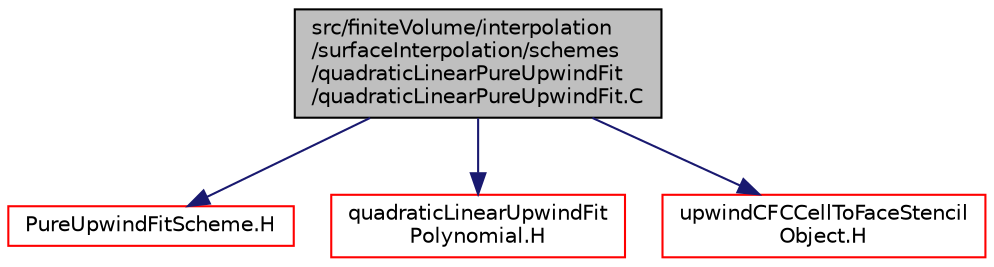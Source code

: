 digraph "src/finiteVolume/interpolation/surfaceInterpolation/schemes/quadraticLinearPureUpwindFit/quadraticLinearPureUpwindFit.C"
{
  bgcolor="transparent";
  edge [fontname="Helvetica",fontsize="10",labelfontname="Helvetica",labelfontsize="10"];
  node [fontname="Helvetica",fontsize="10",shape=record];
  Node1 [label="src/finiteVolume/interpolation\l/surfaceInterpolation/schemes\l/quadraticLinearPureUpwindFit\l/quadraticLinearPureUpwindFit.C",height=0.2,width=0.4,color="black", fillcolor="grey75", style="filled", fontcolor="black"];
  Node1 -> Node2 [color="midnightblue",fontsize="10",style="solid",fontname="Helvetica"];
  Node2 [label="PureUpwindFitScheme.H",height=0.2,width=0.4,color="red",URL="$a06250.html"];
  Node1 -> Node3 [color="midnightblue",fontsize="10",style="solid",fontname="Helvetica"];
  Node3 [label="quadraticLinearUpwindFit\lPolynomial.H",height=0.2,width=0.4,color="red",URL="$a06257.html"];
  Node1 -> Node4 [color="midnightblue",fontsize="10",style="solid",fontname="Helvetica"];
  Node4 [label="upwindCFCCellToFaceStencil\lObject.H",height=0.2,width=0.4,color="red",URL="$a05979.html"];
}
